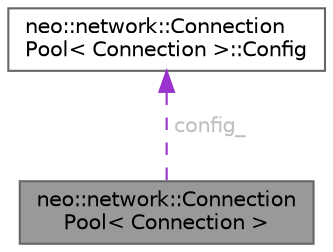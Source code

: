 digraph "neo::network::ConnectionPool&lt; Connection &gt;"
{
 // LATEX_PDF_SIZE
  bgcolor="transparent";
  edge [fontname=Helvetica,fontsize=10,labelfontname=Helvetica,labelfontsize=10];
  node [fontname=Helvetica,fontsize=10,shape=box,height=0.2,width=0.4];
  Node1 [id="Node000001",label="neo::network::Connection\lPool\< Connection \>",height=0.2,width=0.4,color="gray40", fillcolor="grey60", style="filled", fontcolor="black",tooltip="Connection pool for managing network connections."];
  Node2 -> Node1 [id="edge1_Node000001_Node000002",dir="back",color="darkorchid3",style="dashed",tooltip=" ",label=<<TABLE CELLBORDER="0" BORDER="0"><TR><TD VALIGN="top" ALIGN="LEFT" CELLPADDING="1" CELLSPACING="0">config_</TD></TR>
</TABLE>> ,fontcolor="grey" ];
  Node2 [id="Node000002",label="neo::network::Connection\lPool\< Connection \>::Config",height=0.2,width=0.4,color="gray40", fillcolor="white", style="filled",URL="$structneo_1_1network_1_1_connection_pool_1_1_config.html",tooltip=" "];
}
